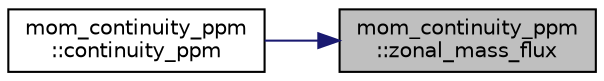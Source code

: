 digraph "mom_continuity_ppm::zonal_mass_flux"
{
 // INTERACTIVE_SVG=YES
 // LATEX_PDF_SIZE
  edge [fontname="Helvetica",fontsize="10",labelfontname="Helvetica",labelfontsize="10"];
  node [fontname="Helvetica",fontsize="10",shape=record];
  rankdir="RL";
  Node1 [label="mom_continuity_ppm\l::zonal_mass_flux",height=0.2,width=0.4,color="black", fillcolor="grey75", style="filled", fontcolor="black",tooltip="Calculates the mass or volume fluxes through the zonal faces, and other related quantities."];
  Node1 -> Node2 [dir="back",color="midnightblue",fontsize="10",style="solid",fontname="Helvetica"];
  Node2 [label="mom_continuity_ppm\l::continuity_ppm",height=0.2,width=0.4,color="black", fillcolor="white", style="filled",URL="$namespacemom__continuity__ppm.html#a59586aae1668f03f3a78d58f5712cc0f",tooltip="Time steps the layer thicknesses, using a monotonically limit, directionally split PPM scheme,..."];
}
